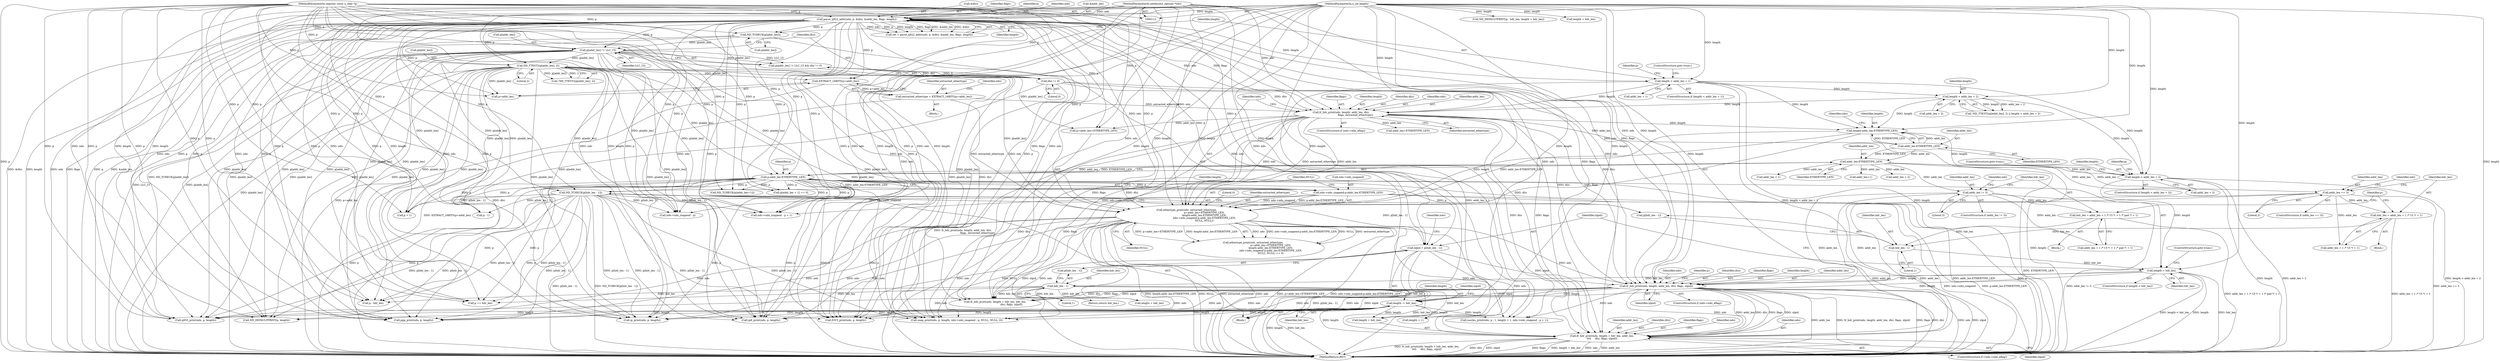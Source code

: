 digraph "0_tcpdump_1dcd10aceabbc03bf571ea32b892c522cbe923de_2@pointer" {
"1000448" [label="(Call,fr_hdr_print(ndo, length + hdr_len, addr_len,\n\t\t\t\t     dlci, flags, nlpid))"];
"1000333" [label="(Call,fr_hdr_print(ndo, length, addr_len, dlci, flags, nlpid))"];
"1000217" [label="(Call,ethertype_print(ndo, extracted_ethertype,\n                                            p+addr_len+ETHERTYPE_LEN,\n                                            length-addr_len-ETHERTYPE_LEN,\n                                            ndo->ndo_snapend-p-addr_len-ETHERTYPE_LEN,\n                                            NULL, NULL))"];
"1000208" [label="(Call,fr_hdr_print(ndo, length, addr_len, dlci,\n                                    flags, extracted_ethertype))"];
"1000126" [label="(Call,parse_q922_addr(ndo, p, &dlci, &addr_len, flags, length))"];
"1000113" [label="(MethodParameterIn,netdissect_options *ndo)"];
"1000114" [label="(MethodParameterIn,register const u_char *p)"];
"1000115" [label="(MethodParameterIn,u_int length)"];
"1000157" [label="(Call,length < addr_len + 1)"];
"1000182" [label="(Call,length < addr_len + 2)"];
"1000170" [label="(Call,dlci != 0)"];
"1000198" [label="(Call,extracted_ethertype = EXTRACT_16BITS(p+addr_len))"];
"1000200" [label="(Call,EXTRACT_16BITS(p+addr_len))"];
"1000177" [label="(Call,ND_TTEST2(p[addr_len], 2))"];
"1000165" [label="(Call,p[addr_len] != LLC_UI)"];
"1000152" [label="(Call,ND_TCHECK(p[addr_len]))"];
"1000225" [label="(Call,length-addr_len-ETHERTYPE_LEN)"];
"1000227" [label="(Call,addr_len-ETHERTYPE_LEN)"];
"1000230" [label="(Call,ndo->ndo_snapend-p-addr_len-ETHERTYPE_LEN)"];
"1000234" [label="(Call,p-addr_len-ETHERTYPE_LEN)"];
"1000236" [label="(Call,addr_len-ETHERTYPE_LEN)"];
"1000318" [label="(Call,length < hdr_len)"];
"1000262" [label="(Call,length < addr_len + 2)"];
"1000314" [label="(Call,hdr_len - 1)"];
"1000285" [label="(Call,hdr_len = addr_len + 1 /* UI */ + 1 /* pad */ + 1)"];
"1000278" [label="(Call,addr_len != 3)"];
"1000304" [label="(Call,hdr_len = addr_len + 1 /* UI */ + 1)"];
"1000297" [label="(Call,addr_len == 3)"];
"1000322" [label="(Call,nlpid = p[hdr_len - 1])"];
"1000311" [label="(Call,ND_TCHECK(p[hdr_len - 1]))"];
"1000343" [label="(Call,length -= hdr_len)"];
"1000326" [label="(Call,hdr_len - 1)"];
"1000297" [label="(Call,addr_len == 3)"];
"1000232" [label="(Identifier,ndo)"];
"1000230" [label="(Call,ndo->ndo_snapend-p-addr_len-ETHERTYPE_LEN)"];
"1000318" [label="(Call,length < hdr_len)"];
"1000333" [label="(Call,fr_hdr_print(ndo, length, addr_len, dlci, flags, nlpid))"];
"1000416" [label="(Call,ND_DEFAULTPRINT(p - hdr_len, length + hdr_len))"];
"1000217" [label="(Call,ethertype_print(ndo, extracted_ethertype,\n                                            p+addr_len+ETHERTYPE_LEN,\n                                            length-addr_len-ETHERTYPE_LEN,\n                                            ndo->ndo_snapend-p-addr_len-ETHERTYPE_LEN,\n                                            NULL, NULL))"];
"1000177" [label="(Call,ND_TTEST2(p[addr_len], 2))"];
"1000126" [label="(Call,parse_q922_addr(ndo, p, &dlci, &addr_len, flags, length))"];
"1000115" [label="(MethodParameterIn,u_int length)"];
"1000181" [label="(Literal,2)"];
"1000127" [label="(Identifier,ndo)"];
"1000272" [label="(Call,addr_len + 1)"];
"1000321" [label="(ControlStructure,goto trunc;)"];
"1000113" [label="(MethodParameterIn,netdissect_options *ndo)"];
"1000324" [label="(Call,p[hdr_len - 1])"];
"1000201" [label="(Call,p+addr_len)"];
"1000420" [label="(Call,length + hdr_len)"];
"1000328" [label="(Literal,1)"];
"1000337" [label="(Identifier,dlci)"];
"1000206" [label="(Identifier,ndo)"];
"1000449" [label="(Identifier,ndo)"];
"1000209" [label="(Identifier,ndo)"];
"1000234" [label="(Call,p-addr_len-ETHERTYPE_LEN)"];
"1000182" [label="(Call,length < addr_len + 2)"];
"1000264" [label="(Call,addr_len + 2)"];
"1000343" [label="(Call,length -= hdr_len)"];
"1000453" [label="(Identifier,addr_len)"];
"1000262" [label="(Call,length < addr_len + 2)"];
"1000157" [label="(Call,length < addr_len + 1)"];
"1000131" [label="(Call,&addr_len)"];
"1000312" [label="(Call,p[hdr_len - 1])"];
"1000295" [label="(Block,)"];
"1000311" [label="(Call,ND_TCHECK(p[hdr_len - 1]))"];
"1000344" [label="(Identifier,length)"];
"1000211" [label="(Identifier,addr_len)"];
"1000241" [label="(Literal,0)"];
"1000313" [label="(Identifier,p)"];
"1000306" [label="(Call,addr_len + 1 /* UI */ + 1)"];
"1000277" [label="(ControlStructure,if (addr_len != 3))"];
"1000219" [label="(Identifier,extracted_ethertype)"];
"1000158" [label="(Identifier,length)"];
"1000199" [label="(Identifier,extracted_ethertype)"];
"1000320" [label="(Identifier,hdr_len)"];
"1000286" [label="(Identifier,hdr_len)"];
"1000402" [label="(Call,fr_hdr_print(ndo, length + hdr_len, hdr_len,\n                                         dlci, flags, nlpid))"];
"1000239" [label="(Identifier,NULL)"];
"1000159" [label="(Call,addr_len + 1)"];
"1000183" [label="(Identifier,length)"];
"1000204" [label="(ControlStructure,if (ndo->ndo_eflag))"];
"1000443" [label="(ControlStructure,if (!ndo->ndo_eflag))"];
"1000238" [label="(Identifier,ETHERTYPE_LEN)"];
"1000184" [label="(Call,addr_len + 2)"];
"1000323" [label="(Identifier,nlpid)"];
"1000425" [label="(Call,q933_print(ndo, p, length))"];
"1000338" [label="(Identifier,flags)"];
"1000178" [label="(Call,p[addr_len])"];
"1000226" [label="(Identifier,length)"];
"1000437" [label="(Call,ppp_print(ndo, p, length))"];
"1000369" [label="(Call,length + 1)"];
"1000317" [label="(ControlStructure,if (length < hdr_len))"];
"1000255" [label="(Call,ND_TCHECK(p[addr_len+1]))"];
"1000454" [label="(Identifier,dlci)"];
"1000269" [label="(Call,p[addr_len + 1] == 0)"];
"1000225" [label="(Call,length-addr_len-ETHERTYPE_LEN)"];
"1000228" [label="(Identifier,addr_len)"];
"1000258" [label="(Call,addr_len+1)"];
"1000350" [label="(Call,ip_print(ndo, p, length))"];
"1000302" [label="(Identifier,ndo)"];
"1000166" [label="(Call,p[addr_len])"];
"1000339" [label="(Identifier,nlpid)"];
"1000129" [label="(Call,&dlci)"];
"1000356" [label="(Call,ip6_print(ndo, p, length))"];
"1000153" [label="(Call,p[addr_len])"];
"1000167" [label="(Identifier,p)"];
"1000235" [label="(Identifier,p)"];
"1000304" [label="(Call,hdr_len = addr_len + 1 /* UI */ + 1)"];
"1000387" [label="(Call,ndo->ndo_snapend - p)"];
"1000240" [label="(Identifier,NULL)"];
"1000170" [label="(Call,dlci != 0)"];
"1000455" [label="(Identifier,flags)"];
"1000236" [label="(Call,addr_len-ETHERTYPE_LEN)"];
"1000208" [label="(Call,fr_hdr_print(ndo, length, addr_len, dlci,\n                                    flags, extracted_ethertype))"];
"1000133" [label="(Identifier,flags)"];
"1000252" [label="(Call,addr_len + 2)"];
"1000218" [label="(Identifier,ndo)"];
"1000345" [label="(Identifier,hdr_len)"];
"1000314" [label="(Call,hdr_len - 1)"];
"1000287" [label="(Call,addr_len + 1 /* UI */ + 1 /* pad */ + 1)"];
"1000376" [label="(Call,p + 1)"];
"1000267" [label="(ControlStructure,goto trunc;)"];
"1000347" [label="(Identifier,nlpid)"];
"1000460" [label="(Identifier,ndo)"];
"1000335" [label="(Identifier,length)"];
"1000336" [label="(Identifier,addr_len)"];
"1000263" [label="(Identifier,length)"];
"1000279" [label="(Identifier,addr_len)"];
"1000213" [label="(Identifier,flags)"];
"1000319" [label="(Identifier,length)"];
"1000283" [label="(Identifier,ndo)"];
"1000200" [label="(Call,EXTRACT_16BITS(p+addr_len))"];
"1000315" [label="(Identifier,hdr_len)"];
"1000431" [label="(Call,frf15_print(ndo, p, length))"];
"1000162" [label="(ControlStructure,goto trunc;)"];
"1000210" [label="(Identifier,length)"];
"1000261" [label="(ControlStructure,if (length < addr_len + 2))"];
"1000366" [label="(Call,p - 1)"];
"1000212" [label="(Identifier,dlci)"];
"1000276" [label="(Block,)"];
"1000152" [label="(Call,ND_TCHECK(p[addr_len]))"];
"1000456" [label="(Identifier,nlpid)"];
"1000334" [label="(Identifier,ndo)"];
"1000220" [label="(Call,p+addr_len+ETHERTYPE_LEN)"];
"1000164" [label="(Call,p[addr_len] != LLC_UI && dlci != 0)"];
"1000341" [label="(Identifier,p)"];
"1000462" [label="(Call,ND_DEFAULTPRINT(p, length))"];
"1000299" [label="(Literal,3)"];
"1000465" [label="(Return,return hdr_len;)"];
"1000298" [label="(Identifier,addr_len)"];
"1000448" [label="(Call,fr_hdr_print(ndo, length + hdr_len, addr_len,\n\t\t\t\t     dlci, flags, nlpid))"];
"1000316" [label="(Literal,1)"];
"1000417" [label="(Call,p - hdr_len)"];
"1000124" [label="(Call,ret = parse_q922_addr(ndo, p, &dlci, &addr_len, flags, length))"];
"1000450" [label="(Call,length + hdr_len)"];
"1000271" [label="(Identifier,p)"];
"1000296" [label="(ControlStructure,if (addr_len == 3))"];
"1000169" [label="(Identifier,LLC_UI)"];
"1000222" [label="(Call,addr_len+ETHERTYPE_LEN)"];
"1000134" [label="(Identifier,length)"];
"1000216" [label="(Call,ethertype_print(ndo, extracted_ethertype,\n                                            p+addr_len+ETHERTYPE_LEN,\n                                            length-addr_len-ETHERTYPE_LEN,\n                                            ndo->ndo_snapend-p-addr_len-ETHERTYPE_LEN,\n                                            NULL, NULL) == 0)"];
"1000364" [label="(Call,isoclns_print(ndo, p - 1, length + 1, ndo->ndo_snapend - p + 1))"];
"1000128" [label="(Identifier,p)"];
"1000278" [label="(Call,addr_len != 3)"];
"1000331" [label="(Identifier,ndo)"];
"1000175" [label="(Call,!ND_TTEST2(p[addr_len], 2) || length < addr_len + 2)"];
"1000280" [label="(Literal,3)"];
"1000227" [label="(Call,addr_len-ETHERTYPE_LEN)"];
"1000329" [label="(ControlStructure,if (ndo->ndo_eflag))"];
"1000305" [label="(Identifier,hdr_len)"];
"1000116" [label="(Block,)"];
"1000114" [label="(MethodParameterIn,register const u_char *p)"];
"1000171" [label="(Identifier,dlci)"];
"1000372" [label="(Call,ndo->ndo_snapend - p + 1)"];
"1000156" [label="(ControlStructure,if (length < addr_len + 1))"];
"1000237" [label="(Identifier,addr_len)"];
"1000340" [label="(Call,p += hdr_len)"];
"1000322" [label="(Call,nlpid = p[hdr_len - 1])"];
"1000172" [label="(Literal,0)"];
"1000198" [label="(Call,extracted_ethertype = EXTRACT_16BITS(p+addr_len))"];
"1000404" [label="(Call,length + hdr_len)"];
"1000326" [label="(Call,hdr_len - 1)"];
"1000176" [label="(Call,!ND_TTEST2(p[addr_len], 2))"];
"1000197" [label="(Block,)"];
"1000231" [label="(Call,ndo->ndo_snapend)"];
"1000214" [label="(Identifier,extracted_ethertype)"];
"1000229" [label="(Identifier,ETHERTYPE_LEN)"];
"1000285" [label="(Call,hdr_len = addr_len + 1 /* UI */ + 1 /* pad */ + 1)"];
"1000383" [label="(Call,snap_print(ndo, p, length, ndo->ndo_snapend - p, NULL, NULL, 0))"];
"1000327" [label="(Identifier,hdr_len)"];
"1000474" [label="(MethodReturn,RET)"];
"1000165" [label="(Call,p[addr_len] != LLC_UI)"];
"1000448" -> "1000443"  [label="AST: "];
"1000448" -> "1000456"  [label="CFG: "];
"1000449" -> "1000448"  [label="AST: "];
"1000450" -> "1000448"  [label="AST: "];
"1000453" -> "1000448"  [label="AST: "];
"1000454" -> "1000448"  [label="AST: "];
"1000455" -> "1000448"  [label="AST: "];
"1000456" -> "1000448"  [label="AST: "];
"1000460" -> "1000448"  [label="CFG: "];
"1000448" -> "1000474"  [label="DDG: flags"];
"1000448" -> "1000474"  [label="DDG: length + hdr_len"];
"1000448" -> "1000474"  [label="DDG: ndo"];
"1000448" -> "1000474"  [label="DDG: addr_len"];
"1000448" -> "1000474"  [label="DDG: fr_hdr_print(ndo, length + hdr_len, addr_len,\n\t\t\t\t     dlci, flags, nlpid)"];
"1000448" -> "1000474"  [label="DDG: dlci"];
"1000448" -> "1000474"  [label="DDG: nlpid"];
"1000333" -> "1000448"  [label="DDG: ndo"];
"1000333" -> "1000448"  [label="DDG: addr_len"];
"1000333" -> "1000448"  [label="DDG: dlci"];
"1000333" -> "1000448"  [label="DDG: flags"];
"1000333" -> "1000448"  [label="DDG: nlpid"];
"1000217" -> "1000448"  [label="DDG: ndo"];
"1000126" -> "1000448"  [label="DDG: ndo"];
"1000126" -> "1000448"  [label="DDG: flags"];
"1000113" -> "1000448"  [label="DDG: ndo"];
"1000343" -> "1000448"  [label="DDG: length"];
"1000115" -> "1000448"  [label="DDG: length"];
"1000326" -> "1000448"  [label="DDG: hdr_len"];
"1000297" -> "1000448"  [label="DDG: addr_len"];
"1000278" -> "1000448"  [label="DDG: addr_len"];
"1000208" -> "1000448"  [label="DDG: dlci"];
"1000208" -> "1000448"  [label="DDG: flags"];
"1000170" -> "1000448"  [label="DDG: dlci"];
"1000322" -> "1000448"  [label="DDG: nlpid"];
"1000333" -> "1000329"  [label="AST: "];
"1000333" -> "1000339"  [label="CFG: "];
"1000334" -> "1000333"  [label="AST: "];
"1000335" -> "1000333"  [label="AST: "];
"1000336" -> "1000333"  [label="AST: "];
"1000337" -> "1000333"  [label="AST: "];
"1000338" -> "1000333"  [label="AST: "];
"1000339" -> "1000333"  [label="AST: "];
"1000341" -> "1000333"  [label="CFG: "];
"1000333" -> "1000474"  [label="DDG: ndo"];
"1000333" -> "1000474"  [label="DDG: nlpid"];
"1000333" -> "1000474"  [label="DDG: addr_len"];
"1000333" -> "1000474"  [label="DDG: fr_hdr_print(ndo, length, addr_len, dlci, flags, nlpid)"];
"1000333" -> "1000474"  [label="DDG: flags"];
"1000333" -> "1000474"  [label="DDG: dlci"];
"1000217" -> "1000333"  [label="DDG: ndo"];
"1000126" -> "1000333"  [label="DDG: ndo"];
"1000126" -> "1000333"  [label="DDG: flags"];
"1000113" -> "1000333"  [label="DDG: ndo"];
"1000318" -> "1000333"  [label="DDG: length"];
"1000115" -> "1000333"  [label="DDG: length"];
"1000297" -> "1000333"  [label="DDG: addr_len"];
"1000278" -> "1000333"  [label="DDG: addr_len"];
"1000208" -> "1000333"  [label="DDG: dlci"];
"1000208" -> "1000333"  [label="DDG: flags"];
"1000170" -> "1000333"  [label="DDG: dlci"];
"1000322" -> "1000333"  [label="DDG: nlpid"];
"1000333" -> "1000343"  [label="DDG: length"];
"1000333" -> "1000350"  [label="DDG: ndo"];
"1000333" -> "1000356"  [label="DDG: ndo"];
"1000333" -> "1000364"  [label="DDG: ndo"];
"1000333" -> "1000383"  [label="DDG: ndo"];
"1000333" -> "1000402"  [label="DDG: dlci"];
"1000333" -> "1000402"  [label="DDG: flags"];
"1000333" -> "1000402"  [label="DDG: nlpid"];
"1000333" -> "1000425"  [label="DDG: ndo"];
"1000333" -> "1000431"  [label="DDG: ndo"];
"1000333" -> "1000437"  [label="DDG: ndo"];
"1000217" -> "1000216"  [label="AST: "];
"1000217" -> "1000240"  [label="CFG: "];
"1000218" -> "1000217"  [label="AST: "];
"1000219" -> "1000217"  [label="AST: "];
"1000220" -> "1000217"  [label="AST: "];
"1000225" -> "1000217"  [label="AST: "];
"1000230" -> "1000217"  [label="AST: "];
"1000239" -> "1000217"  [label="AST: "];
"1000240" -> "1000217"  [label="AST: "];
"1000241" -> "1000217"  [label="CFG: "];
"1000217" -> "1000474"  [label="DDG: length-addr_len-ETHERTYPE_LEN"];
"1000217" -> "1000474"  [label="DDG: NULL"];
"1000217" -> "1000474"  [label="DDG: extracted_ethertype"];
"1000217" -> "1000474"  [label="DDG: ndo"];
"1000217" -> "1000474"  [label="DDG: p+addr_len+ETHERTYPE_LEN"];
"1000217" -> "1000474"  [label="DDG: ndo->ndo_snapend-p-addr_len-ETHERTYPE_LEN"];
"1000217" -> "1000216"  [label="DDG: ndo"];
"1000217" -> "1000216"  [label="DDG: ndo->ndo_snapend-p-addr_len-ETHERTYPE_LEN"];
"1000217" -> "1000216"  [label="DDG: NULL"];
"1000217" -> "1000216"  [label="DDG: extracted_ethertype"];
"1000217" -> "1000216"  [label="DDG: p+addr_len+ETHERTYPE_LEN"];
"1000217" -> "1000216"  [label="DDG: length-addr_len-ETHERTYPE_LEN"];
"1000208" -> "1000217"  [label="DDG: ndo"];
"1000208" -> "1000217"  [label="DDG: extracted_ethertype"];
"1000208" -> "1000217"  [label="DDG: addr_len"];
"1000126" -> "1000217"  [label="DDG: ndo"];
"1000126" -> "1000217"  [label="DDG: p"];
"1000113" -> "1000217"  [label="DDG: ndo"];
"1000198" -> "1000217"  [label="DDG: extracted_ethertype"];
"1000177" -> "1000217"  [label="DDG: p[addr_len]"];
"1000114" -> "1000217"  [label="DDG: p"];
"1000225" -> "1000217"  [label="DDG: length"];
"1000225" -> "1000217"  [label="DDG: addr_len-ETHERTYPE_LEN"];
"1000230" -> "1000217"  [label="DDG: ndo->ndo_snapend"];
"1000230" -> "1000217"  [label="DDG: p-addr_len-ETHERTYPE_LEN"];
"1000217" -> "1000350"  [label="DDG: ndo"];
"1000217" -> "1000356"  [label="DDG: ndo"];
"1000217" -> "1000364"  [label="DDG: ndo"];
"1000217" -> "1000383"  [label="DDG: ndo"];
"1000217" -> "1000383"  [label="DDG: NULL"];
"1000217" -> "1000425"  [label="DDG: ndo"];
"1000217" -> "1000431"  [label="DDG: ndo"];
"1000217" -> "1000437"  [label="DDG: ndo"];
"1000208" -> "1000204"  [label="AST: "];
"1000208" -> "1000214"  [label="CFG: "];
"1000209" -> "1000208"  [label="AST: "];
"1000210" -> "1000208"  [label="AST: "];
"1000211" -> "1000208"  [label="AST: "];
"1000212" -> "1000208"  [label="AST: "];
"1000213" -> "1000208"  [label="AST: "];
"1000214" -> "1000208"  [label="AST: "];
"1000218" -> "1000208"  [label="CFG: "];
"1000208" -> "1000474"  [label="DDG: fr_hdr_print(ndo, length, addr_len, dlci,\n                                    flags, extracted_ethertype)"];
"1000208" -> "1000474"  [label="DDG: dlci"];
"1000208" -> "1000474"  [label="DDG: flags"];
"1000126" -> "1000208"  [label="DDG: ndo"];
"1000126" -> "1000208"  [label="DDG: flags"];
"1000113" -> "1000208"  [label="DDG: ndo"];
"1000157" -> "1000208"  [label="DDG: length"];
"1000182" -> "1000208"  [label="DDG: length"];
"1000115" -> "1000208"  [label="DDG: length"];
"1000170" -> "1000208"  [label="DDG: dlci"];
"1000198" -> "1000208"  [label="DDG: extracted_ethertype"];
"1000208" -> "1000220"  [label="DDG: addr_len"];
"1000208" -> "1000222"  [label="DDG: addr_len"];
"1000208" -> "1000225"  [label="DDG: length"];
"1000208" -> "1000227"  [label="DDG: addr_len"];
"1000208" -> "1000402"  [label="DDG: dlci"];
"1000208" -> "1000402"  [label="DDG: flags"];
"1000126" -> "1000124"  [label="AST: "];
"1000126" -> "1000134"  [label="CFG: "];
"1000127" -> "1000126"  [label="AST: "];
"1000128" -> "1000126"  [label="AST: "];
"1000129" -> "1000126"  [label="AST: "];
"1000131" -> "1000126"  [label="AST: "];
"1000133" -> "1000126"  [label="AST: "];
"1000134" -> "1000126"  [label="AST: "];
"1000124" -> "1000126"  [label="CFG: "];
"1000126" -> "1000474"  [label="DDG: &dlci"];
"1000126" -> "1000474"  [label="DDG: length"];
"1000126" -> "1000474"  [label="DDG: ndo"];
"1000126" -> "1000474"  [label="DDG: flags"];
"1000126" -> "1000474"  [label="DDG: p"];
"1000126" -> "1000474"  [label="DDG: &addr_len"];
"1000126" -> "1000124"  [label="DDG: ndo"];
"1000126" -> "1000124"  [label="DDG: p"];
"1000126" -> "1000124"  [label="DDG: length"];
"1000126" -> "1000124"  [label="DDG: flags"];
"1000126" -> "1000124"  [label="DDG: &addr_len"];
"1000126" -> "1000124"  [label="DDG: &dlci"];
"1000113" -> "1000126"  [label="DDG: ndo"];
"1000114" -> "1000126"  [label="DDG: p"];
"1000115" -> "1000126"  [label="DDG: length"];
"1000126" -> "1000152"  [label="DDG: p"];
"1000126" -> "1000157"  [label="DDG: length"];
"1000126" -> "1000165"  [label="DDG: p"];
"1000126" -> "1000177"  [label="DDG: p"];
"1000126" -> "1000200"  [label="DDG: p"];
"1000126" -> "1000201"  [label="DDG: p"];
"1000126" -> "1000220"  [label="DDG: p"];
"1000126" -> "1000234"  [label="DDG: p"];
"1000126" -> "1000255"  [label="DDG: p"];
"1000126" -> "1000269"  [label="DDG: p"];
"1000126" -> "1000311"  [label="DDG: p"];
"1000126" -> "1000322"  [label="DDG: p"];
"1000126" -> "1000340"  [label="DDG: p"];
"1000126" -> "1000350"  [label="DDG: ndo"];
"1000126" -> "1000350"  [label="DDG: p"];
"1000126" -> "1000356"  [label="DDG: ndo"];
"1000126" -> "1000356"  [label="DDG: p"];
"1000126" -> "1000364"  [label="DDG: ndo"];
"1000126" -> "1000366"  [label="DDG: p"];
"1000126" -> "1000372"  [label="DDG: p"];
"1000126" -> "1000376"  [label="DDG: p"];
"1000126" -> "1000383"  [label="DDG: ndo"];
"1000126" -> "1000383"  [label="DDG: p"];
"1000126" -> "1000387"  [label="DDG: p"];
"1000126" -> "1000402"  [label="DDG: flags"];
"1000126" -> "1000417"  [label="DDG: p"];
"1000126" -> "1000425"  [label="DDG: ndo"];
"1000126" -> "1000425"  [label="DDG: p"];
"1000126" -> "1000431"  [label="DDG: ndo"];
"1000126" -> "1000431"  [label="DDG: p"];
"1000126" -> "1000437"  [label="DDG: ndo"];
"1000126" -> "1000437"  [label="DDG: p"];
"1000126" -> "1000462"  [label="DDG: p"];
"1000113" -> "1000112"  [label="AST: "];
"1000113" -> "1000474"  [label="DDG: ndo"];
"1000113" -> "1000350"  [label="DDG: ndo"];
"1000113" -> "1000356"  [label="DDG: ndo"];
"1000113" -> "1000364"  [label="DDG: ndo"];
"1000113" -> "1000383"  [label="DDG: ndo"];
"1000113" -> "1000402"  [label="DDG: ndo"];
"1000113" -> "1000425"  [label="DDG: ndo"];
"1000113" -> "1000431"  [label="DDG: ndo"];
"1000113" -> "1000437"  [label="DDG: ndo"];
"1000114" -> "1000112"  [label="AST: "];
"1000114" -> "1000474"  [label="DDG: p"];
"1000114" -> "1000152"  [label="DDG: p"];
"1000114" -> "1000165"  [label="DDG: p"];
"1000114" -> "1000177"  [label="DDG: p"];
"1000114" -> "1000200"  [label="DDG: p"];
"1000114" -> "1000201"  [label="DDG: p"];
"1000114" -> "1000220"  [label="DDG: p"];
"1000114" -> "1000234"  [label="DDG: p"];
"1000114" -> "1000255"  [label="DDG: p"];
"1000114" -> "1000269"  [label="DDG: p"];
"1000114" -> "1000311"  [label="DDG: p"];
"1000114" -> "1000322"  [label="DDG: p"];
"1000114" -> "1000340"  [label="DDG: p"];
"1000114" -> "1000350"  [label="DDG: p"];
"1000114" -> "1000356"  [label="DDG: p"];
"1000114" -> "1000366"  [label="DDG: p"];
"1000114" -> "1000372"  [label="DDG: p"];
"1000114" -> "1000376"  [label="DDG: p"];
"1000114" -> "1000383"  [label="DDG: p"];
"1000114" -> "1000387"  [label="DDG: p"];
"1000114" -> "1000417"  [label="DDG: p"];
"1000114" -> "1000425"  [label="DDG: p"];
"1000114" -> "1000431"  [label="DDG: p"];
"1000114" -> "1000437"  [label="DDG: p"];
"1000114" -> "1000462"  [label="DDG: p"];
"1000115" -> "1000112"  [label="AST: "];
"1000115" -> "1000474"  [label="DDG: length"];
"1000115" -> "1000157"  [label="DDG: length"];
"1000115" -> "1000182"  [label="DDG: length"];
"1000115" -> "1000225"  [label="DDG: length"];
"1000115" -> "1000262"  [label="DDG: length"];
"1000115" -> "1000318"  [label="DDG: length"];
"1000115" -> "1000343"  [label="DDG: length"];
"1000115" -> "1000350"  [label="DDG: length"];
"1000115" -> "1000356"  [label="DDG: length"];
"1000115" -> "1000364"  [label="DDG: length"];
"1000115" -> "1000369"  [label="DDG: length"];
"1000115" -> "1000383"  [label="DDG: length"];
"1000115" -> "1000402"  [label="DDG: length"];
"1000115" -> "1000404"  [label="DDG: length"];
"1000115" -> "1000416"  [label="DDG: length"];
"1000115" -> "1000420"  [label="DDG: length"];
"1000115" -> "1000425"  [label="DDG: length"];
"1000115" -> "1000431"  [label="DDG: length"];
"1000115" -> "1000437"  [label="DDG: length"];
"1000115" -> "1000450"  [label="DDG: length"];
"1000115" -> "1000462"  [label="DDG: length"];
"1000157" -> "1000156"  [label="AST: "];
"1000157" -> "1000159"  [label="CFG: "];
"1000158" -> "1000157"  [label="AST: "];
"1000159" -> "1000157"  [label="AST: "];
"1000162" -> "1000157"  [label="CFG: "];
"1000167" -> "1000157"  [label="CFG: "];
"1000157" -> "1000474"  [label="DDG: addr_len + 1"];
"1000157" -> "1000474"  [label="DDG: length < addr_len + 1"];
"1000157" -> "1000474"  [label="DDG: length"];
"1000157" -> "1000182"  [label="DDG: length"];
"1000157" -> "1000225"  [label="DDG: length"];
"1000157" -> "1000262"  [label="DDG: length"];
"1000182" -> "1000175"  [label="AST: "];
"1000182" -> "1000184"  [label="CFG: "];
"1000183" -> "1000182"  [label="AST: "];
"1000184" -> "1000182"  [label="AST: "];
"1000175" -> "1000182"  [label="CFG: "];
"1000182" -> "1000175"  [label="DDG: length"];
"1000182" -> "1000175"  [label="DDG: addr_len + 2"];
"1000182" -> "1000225"  [label="DDG: length"];
"1000182" -> "1000262"  [label="DDG: length"];
"1000170" -> "1000164"  [label="AST: "];
"1000170" -> "1000172"  [label="CFG: "];
"1000171" -> "1000170"  [label="AST: "];
"1000172" -> "1000170"  [label="AST: "];
"1000164" -> "1000170"  [label="CFG: "];
"1000170" -> "1000474"  [label="DDG: dlci"];
"1000170" -> "1000164"  [label="DDG: dlci"];
"1000170" -> "1000164"  [label="DDG: 0"];
"1000170" -> "1000402"  [label="DDG: dlci"];
"1000198" -> "1000197"  [label="AST: "];
"1000198" -> "1000200"  [label="CFG: "];
"1000199" -> "1000198"  [label="AST: "];
"1000200" -> "1000198"  [label="AST: "];
"1000206" -> "1000198"  [label="CFG: "];
"1000198" -> "1000474"  [label="DDG: EXTRACT_16BITS(p+addr_len)"];
"1000200" -> "1000198"  [label="DDG: p+addr_len"];
"1000200" -> "1000201"  [label="CFG: "];
"1000201" -> "1000200"  [label="AST: "];
"1000200" -> "1000474"  [label="DDG: p+addr_len"];
"1000177" -> "1000200"  [label="DDG: p[addr_len]"];
"1000177" -> "1000176"  [label="AST: "];
"1000177" -> "1000181"  [label="CFG: "];
"1000178" -> "1000177"  [label="AST: "];
"1000181" -> "1000177"  [label="AST: "];
"1000176" -> "1000177"  [label="CFG: "];
"1000177" -> "1000474"  [label="DDG: p[addr_len]"];
"1000177" -> "1000176"  [label="DDG: p[addr_len]"];
"1000177" -> "1000176"  [label="DDG: 2"];
"1000165" -> "1000177"  [label="DDG: p[addr_len]"];
"1000177" -> "1000201"  [label="DDG: p[addr_len]"];
"1000177" -> "1000220"  [label="DDG: p[addr_len]"];
"1000177" -> "1000234"  [label="DDG: p[addr_len]"];
"1000177" -> "1000340"  [label="DDG: p[addr_len]"];
"1000177" -> "1000350"  [label="DDG: p[addr_len]"];
"1000177" -> "1000356"  [label="DDG: p[addr_len]"];
"1000177" -> "1000366"  [label="DDG: p[addr_len]"];
"1000177" -> "1000372"  [label="DDG: p[addr_len]"];
"1000177" -> "1000376"  [label="DDG: p[addr_len]"];
"1000177" -> "1000383"  [label="DDG: p[addr_len]"];
"1000177" -> "1000387"  [label="DDG: p[addr_len]"];
"1000177" -> "1000417"  [label="DDG: p[addr_len]"];
"1000177" -> "1000425"  [label="DDG: p[addr_len]"];
"1000177" -> "1000431"  [label="DDG: p[addr_len]"];
"1000177" -> "1000437"  [label="DDG: p[addr_len]"];
"1000177" -> "1000462"  [label="DDG: p[addr_len]"];
"1000165" -> "1000164"  [label="AST: "];
"1000165" -> "1000169"  [label="CFG: "];
"1000166" -> "1000165"  [label="AST: "];
"1000169" -> "1000165"  [label="AST: "];
"1000171" -> "1000165"  [label="CFG: "];
"1000164" -> "1000165"  [label="CFG: "];
"1000165" -> "1000474"  [label="DDG: LLC_UI"];
"1000165" -> "1000474"  [label="DDG: p[addr_len]"];
"1000165" -> "1000164"  [label="DDG: p[addr_len]"];
"1000165" -> "1000164"  [label="DDG: LLC_UI"];
"1000152" -> "1000165"  [label="DDG: p[addr_len]"];
"1000165" -> "1000340"  [label="DDG: p[addr_len]"];
"1000165" -> "1000350"  [label="DDG: p[addr_len]"];
"1000165" -> "1000356"  [label="DDG: p[addr_len]"];
"1000165" -> "1000366"  [label="DDG: p[addr_len]"];
"1000165" -> "1000372"  [label="DDG: p[addr_len]"];
"1000165" -> "1000376"  [label="DDG: p[addr_len]"];
"1000165" -> "1000383"  [label="DDG: p[addr_len]"];
"1000165" -> "1000387"  [label="DDG: p[addr_len]"];
"1000165" -> "1000417"  [label="DDG: p[addr_len]"];
"1000165" -> "1000425"  [label="DDG: p[addr_len]"];
"1000165" -> "1000431"  [label="DDG: p[addr_len]"];
"1000165" -> "1000437"  [label="DDG: p[addr_len]"];
"1000165" -> "1000462"  [label="DDG: p[addr_len]"];
"1000152" -> "1000116"  [label="AST: "];
"1000152" -> "1000153"  [label="CFG: "];
"1000153" -> "1000152"  [label="AST: "];
"1000158" -> "1000152"  [label="CFG: "];
"1000152" -> "1000474"  [label="DDG: ND_TCHECK(p[addr_len])"];
"1000152" -> "1000474"  [label="DDG: p[addr_len]"];
"1000225" -> "1000227"  [label="CFG: "];
"1000226" -> "1000225"  [label="AST: "];
"1000227" -> "1000225"  [label="AST: "];
"1000232" -> "1000225"  [label="CFG: "];
"1000225" -> "1000474"  [label="DDG: length"];
"1000227" -> "1000225"  [label="DDG: addr_len"];
"1000227" -> "1000225"  [label="DDG: ETHERTYPE_LEN"];
"1000225" -> "1000262"  [label="DDG: length"];
"1000227" -> "1000229"  [label="CFG: "];
"1000228" -> "1000227"  [label="AST: "];
"1000229" -> "1000227"  [label="AST: "];
"1000227" -> "1000236"  [label="DDG: addr_len"];
"1000227" -> "1000236"  [label="DDG: ETHERTYPE_LEN"];
"1000230" -> "1000234"  [label="CFG: "];
"1000231" -> "1000230"  [label="AST: "];
"1000234" -> "1000230"  [label="AST: "];
"1000239" -> "1000230"  [label="CFG: "];
"1000230" -> "1000474"  [label="DDG: ndo->ndo_snapend"];
"1000230" -> "1000474"  [label="DDG: p-addr_len-ETHERTYPE_LEN"];
"1000234" -> "1000230"  [label="DDG: p"];
"1000234" -> "1000230"  [label="DDG: addr_len-ETHERTYPE_LEN"];
"1000230" -> "1000372"  [label="DDG: ndo->ndo_snapend"];
"1000230" -> "1000387"  [label="DDG: ndo->ndo_snapend"];
"1000234" -> "1000236"  [label="CFG: "];
"1000235" -> "1000234"  [label="AST: "];
"1000236" -> "1000234"  [label="AST: "];
"1000234" -> "1000474"  [label="DDG: addr_len-ETHERTYPE_LEN"];
"1000234" -> "1000474"  [label="DDG: p"];
"1000236" -> "1000234"  [label="DDG: addr_len"];
"1000236" -> "1000234"  [label="DDG: ETHERTYPE_LEN"];
"1000234" -> "1000255"  [label="DDG: p"];
"1000234" -> "1000269"  [label="DDG: p"];
"1000234" -> "1000311"  [label="DDG: p"];
"1000234" -> "1000322"  [label="DDG: p"];
"1000234" -> "1000340"  [label="DDG: p"];
"1000234" -> "1000350"  [label="DDG: p"];
"1000234" -> "1000356"  [label="DDG: p"];
"1000234" -> "1000366"  [label="DDG: p"];
"1000234" -> "1000372"  [label="DDG: p"];
"1000234" -> "1000376"  [label="DDG: p"];
"1000234" -> "1000383"  [label="DDG: p"];
"1000234" -> "1000387"  [label="DDG: p"];
"1000234" -> "1000417"  [label="DDG: p"];
"1000234" -> "1000425"  [label="DDG: p"];
"1000234" -> "1000431"  [label="DDG: p"];
"1000234" -> "1000437"  [label="DDG: p"];
"1000234" -> "1000462"  [label="DDG: p"];
"1000236" -> "1000238"  [label="CFG: "];
"1000237" -> "1000236"  [label="AST: "];
"1000238" -> "1000236"  [label="AST: "];
"1000236" -> "1000474"  [label="DDG: ETHERTYPE_LEN"];
"1000236" -> "1000252"  [label="DDG: addr_len"];
"1000236" -> "1000258"  [label="DDG: addr_len"];
"1000236" -> "1000262"  [label="DDG: addr_len"];
"1000236" -> "1000264"  [label="DDG: addr_len"];
"1000236" -> "1000272"  [label="DDG: addr_len"];
"1000236" -> "1000278"  [label="DDG: addr_len"];
"1000236" -> "1000297"  [label="DDG: addr_len"];
"1000318" -> "1000317"  [label="AST: "];
"1000318" -> "1000320"  [label="CFG: "];
"1000319" -> "1000318"  [label="AST: "];
"1000320" -> "1000318"  [label="AST: "];
"1000321" -> "1000318"  [label="CFG: "];
"1000323" -> "1000318"  [label="CFG: "];
"1000318" -> "1000474"  [label="DDG: length < hdr_len"];
"1000318" -> "1000474"  [label="DDG: length"];
"1000318" -> "1000474"  [label="DDG: hdr_len"];
"1000262" -> "1000318"  [label="DDG: length"];
"1000314" -> "1000318"  [label="DDG: hdr_len"];
"1000318" -> "1000326"  [label="DDG: hdr_len"];
"1000318" -> "1000343"  [label="DDG: length"];
"1000262" -> "1000261"  [label="AST: "];
"1000262" -> "1000264"  [label="CFG: "];
"1000263" -> "1000262"  [label="AST: "];
"1000264" -> "1000262"  [label="AST: "];
"1000267" -> "1000262"  [label="CFG: "];
"1000271" -> "1000262"  [label="CFG: "];
"1000262" -> "1000474"  [label="DDG: length"];
"1000262" -> "1000474"  [label="DDG: addr_len + 2"];
"1000262" -> "1000474"  [label="DDG: length < addr_len + 2"];
"1000314" -> "1000312"  [label="AST: "];
"1000314" -> "1000316"  [label="CFG: "];
"1000315" -> "1000314"  [label="AST: "];
"1000316" -> "1000314"  [label="AST: "];
"1000312" -> "1000314"  [label="CFG: "];
"1000285" -> "1000314"  [label="DDG: hdr_len"];
"1000304" -> "1000314"  [label="DDG: hdr_len"];
"1000285" -> "1000276"  [label="AST: "];
"1000285" -> "1000287"  [label="CFG: "];
"1000286" -> "1000285"  [label="AST: "];
"1000287" -> "1000285"  [label="AST: "];
"1000313" -> "1000285"  [label="CFG: "];
"1000285" -> "1000474"  [label="DDG: addr_len + 1 /* UI */ + 1 /* pad */ + 1"];
"1000278" -> "1000285"  [label="DDG: addr_len"];
"1000278" -> "1000277"  [label="AST: "];
"1000278" -> "1000280"  [label="CFG: "];
"1000279" -> "1000278"  [label="AST: "];
"1000280" -> "1000278"  [label="AST: "];
"1000283" -> "1000278"  [label="CFG: "];
"1000286" -> "1000278"  [label="CFG: "];
"1000278" -> "1000474"  [label="DDG: addr_len != 3"];
"1000278" -> "1000287"  [label="DDG: addr_len"];
"1000304" -> "1000295"  [label="AST: "];
"1000304" -> "1000306"  [label="CFG: "];
"1000305" -> "1000304"  [label="AST: "];
"1000306" -> "1000304"  [label="AST: "];
"1000313" -> "1000304"  [label="CFG: "];
"1000304" -> "1000474"  [label="DDG: addr_len + 1 /* UI */ + 1"];
"1000297" -> "1000304"  [label="DDG: addr_len"];
"1000297" -> "1000296"  [label="AST: "];
"1000297" -> "1000299"  [label="CFG: "];
"1000298" -> "1000297"  [label="AST: "];
"1000299" -> "1000297"  [label="AST: "];
"1000302" -> "1000297"  [label="CFG: "];
"1000305" -> "1000297"  [label="CFG: "];
"1000297" -> "1000474"  [label="DDG: addr_len == 3"];
"1000297" -> "1000306"  [label="DDG: addr_len"];
"1000322" -> "1000116"  [label="AST: "];
"1000322" -> "1000324"  [label="CFG: "];
"1000323" -> "1000322"  [label="AST: "];
"1000324" -> "1000322"  [label="AST: "];
"1000331" -> "1000322"  [label="CFG: "];
"1000322" -> "1000474"  [label="DDG: p[hdr_len - 1]"];
"1000322" -> "1000474"  [label="DDG: nlpid"];
"1000311" -> "1000322"  [label="DDG: p[hdr_len - 1]"];
"1000322" -> "1000402"  [label="DDG: nlpid"];
"1000311" -> "1000116"  [label="AST: "];
"1000311" -> "1000312"  [label="CFG: "];
"1000312" -> "1000311"  [label="AST: "];
"1000319" -> "1000311"  [label="CFG: "];
"1000311" -> "1000474"  [label="DDG: p[hdr_len - 1]"];
"1000311" -> "1000474"  [label="DDG: ND_TCHECK(p[hdr_len - 1])"];
"1000311" -> "1000340"  [label="DDG: p[hdr_len - 1]"];
"1000311" -> "1000350"  [label="DDG: p[hdr_len - 1]"];
"1000311" -> "1000356"  [label="DDG: p[hdr_len - 1]"];
"1000311" -> "1000366"  [label="DDG: p[hdr_len - 1]"];
"1000311" -> "1000372"  [label="DDG: p[hdr_len - 1]"];
"1000311" -> "1000376"  [label="DDG: p[hdr_len - 1]"];
"1000311" -> "1000383"  [label="DDG: p[hdr_len - 1]"];
"1000311" -> "1000387"  [label="DDG: p[hdr_len - 1]"];
"1000311" -> "1000417"  [label="DDG: p[hdr_len - 1]"];
"1000311" -> "1000425"  [label="DDG: p[hdr_len - 1]"];
"1000311" -> "1000431"  [label="DDG: p[hdr_len - 1]"];
"1000311" -> "1000437"  [label="DDG: p[hdr_len - 1]"];
"1000311" -> "1000462"  [label="DDG: p[hdr_len - 1]"];
"1000343" -> "1000116"  [label="AST: "];
"1000343" -> "1000345"  [label="CFG: "];
"1000344" -> "1000343"  [label="AST: "];
"1000345" -> "1000343"  [label="AST: "];
"1000347" -> "1000343"  [label="CFG: "];
"1000343" -> "1000474"  [label="DDG: length"];
"1000343" -> "1000474"  [label="DDG: hdr_len"];
"1000326" -> "1000343"  [label="DDG: hdr_len"];
"1000343" -> "1000350"  [label="DDG: length"];
"1000343" -> "1000356"  [label="DDG: length"];
"1000343" -> "1000364"  [label="DDG: length"];
"1000343" -> "1000369"  [label="DDG: length"];
"1000343" -> "1000383"  [label="DDG: length"];
"1000343" -> "1000425"  [label="DDG: length"];
"1000343" -> "1000431"  [label="DDG: length"];
"1000343" -> "1000437"  [label="DDG: length"];
"1000343" -> "1000450"  [label="DDG: length"];
"1000343" -> "1000462"  [label="DDG: length"];
"1000326" -> "1000324"  [label="AST: "];
"1000326" -> "1000328"  [label="CFG: "];
"1000327" -> "1000326"  [label="AST: "];
"1000328" -> "1000326"  [label="AST: "];
"1000324" -> "1000326"  [label="CFG: "];
"1000326" -> "1000340"  [label="DDG: hdr_len"];
"1000326" -> "1000402"  [label="DDG: hdr_len"];
"1000326" -> "1000404"  [label="DDG: hdr_len"];
"1000326" -> "1000417"  [label="DDG: hdr_len"];
"1000326" -> "1000450"  [label="DDG: hdr_len"];
"1000326" -> "1000465"  [label="DDG: hdr_len"];
}

